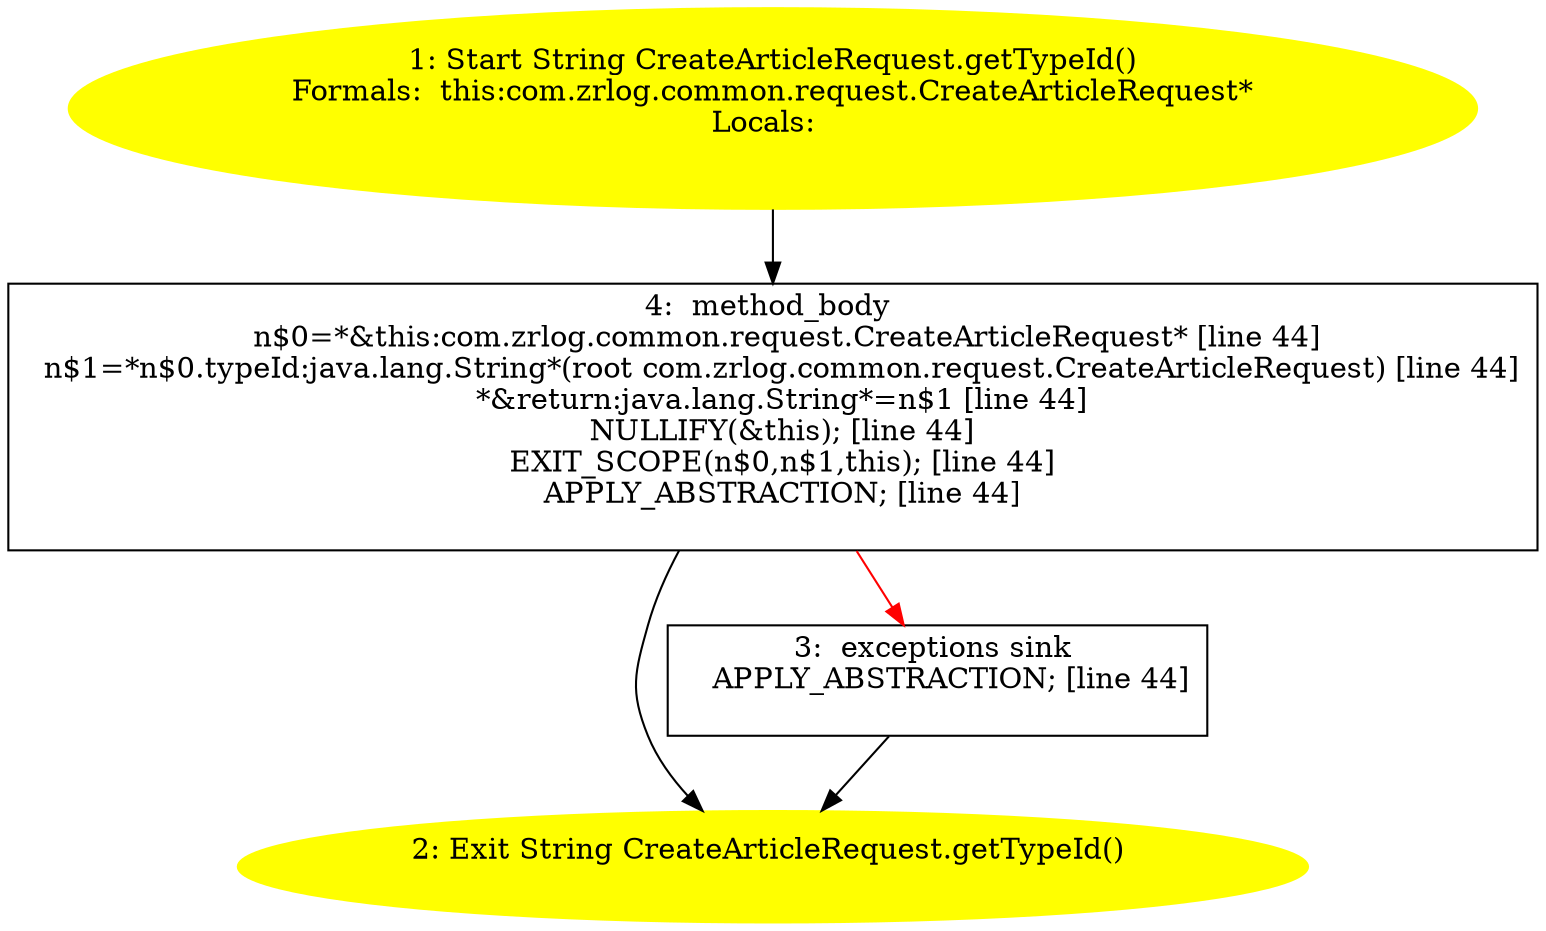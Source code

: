 /* @generated */
digraph cfg {
"com.zrlog.common.request.CreateArticleRequest.getTypeId():java.lang.String.efdc809e7d56bcc37efad865945b283e_1" [label="1: Start String CreateArticleRequest.getTypeId()\nFormals:  this:com.zrlog.common.request.CreateArticleRequest*\nLocals:  \n  " color=yellow style=filled]
	

	 "com.zrlog.common.request.CreateArticleRequest.getTypeId():java.lang.String.efdc809e7d56bcc37efad865945b283e_1" -> "com.zrlog.common.request.CreateArticleRequest.getTypeId():java.lang.String.efdc809e7d56bcc37efad865945b283e_4" ;
"com.zrlog.common.request.CreateArticleRequest.getTypeId():java.lang.String.efdc809e7d56bcc37efad865945b283e_2" [label="2: Exit String CreateArticleRequest.getTypeId() \n  " color=yellow style=filled]
	

"com.zrlog.common.request.CreateArticleRequest.getTypeId():java.lang.String.efdc809e7d56bcc37efad865945b283e_3" [label="3:  exceptions sink \n   APPLY_ABSTRACTION; [line 44]\n " shape="box"]
	

	 "com.zrlog.common.request.CreateArticleRequest.getTypeId():java.lang.String.efdc809e7d56bcc37efad865945b283e_3" -> "com.zrlog.common.request.CreateArticleRequest.getTypeId():java.lang.String.efdc809e7d56bcc37efad865945b283e_2" ;
"com.zrlog.common.request.CreateArticleRequest.getTypeId():java.lang.String.efdc809e7d56bcc37efad865945b283e_4" [label="4:  method_body \n   n$0=*&this:com.zrlog.common.request.CreateArticleRequest* [line 44]\n  n$1=*n$0.typeId:java.lang.String*(root com.zrlog.common.request.CreateArticleRequest) [line 44]\n  *&return:java.lang.String*=n$1 [line 44]\n  NULLIFY(&this); [line 44]\n  EXIT_SCOPE(n$0,n$1,this); [line 44]\n  APPLY_ABSTRACTION; [line 44]\n " shape="box"]
	

	 "com.zrlog.common.request.CreateArticleRequest.getTypeId():java.lang.String.efdc809e7d56bcc37efad865945b283e_4" -> "com.zrlog.common.request.CreateArticleRequest.getTypeId():java.lang.String.efdc809e7d56bcc37efad865945b283e_2" ;
	 "com.zrlog.common.request.CreateArticleRequest.getTypeId():java.lang.String.efdc809e7d56bcc37efad865945b283e_4" -> "com.zrlog.common.request.CreateArticleRequest.getTypeId():java.lang.String.efdc809e7d56bcc37efad865945b283e_3" [color="red" ];
}

